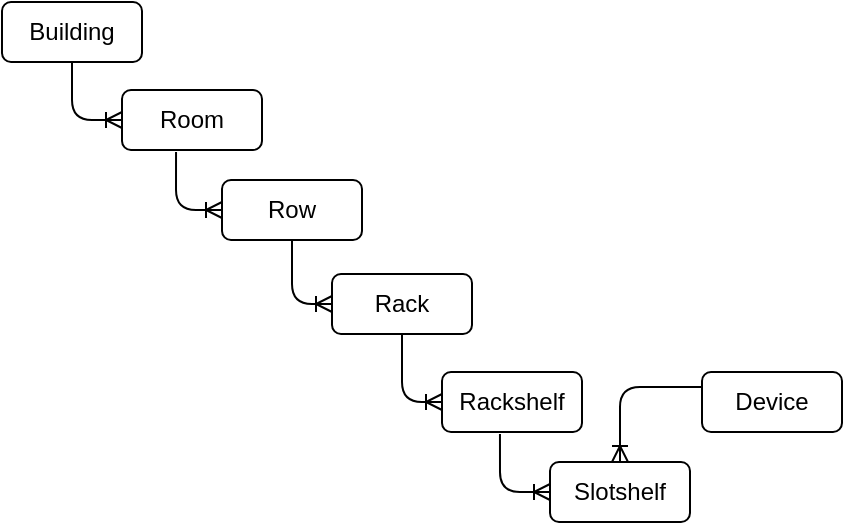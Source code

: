 <mxfile version="13.6.3" type="github">
  <diagram id="R2lEEEUBdFMjLlhIrx00" name="Page-1">
    <mxGraphModel dx="868" dy="482" grid="1" gridSize="10" guides="1" tooltips="1" connect="1" arrows="1" fold="1" page="1" pageScale="1" pageWidth="850" pageHeight="1100" math="0" shadow="0" extFonts="Permanent Marker^https://fonts.googleapis.com/css?family=Permanent+Marker">
      <root>
        <mxCell id="0" />
        <mxCell id="1" parent="0" />
        <mxCell id="aUK7VGP08PDLoWHzHucG-1" value="Building" style="rounded=1;whiteSpace=wrap;html=1;" vertex="1" parent="1">
          <mxGeometry x="110" y="20" width="70" height="30" as="geometry" />
        </mxCell>
        <mxCell id="aUK7VGP08PDLoWHzHucG-2" value="Room" style="rounded=1;whiteSpace=wrap;html=1;" vertex="1" parent="1">
          <mxGeometry x="170" y="64" width="70" height="30" as="geometry" />
        </mxCell>
        <mxCell id="aUK7VGP08PDLoWHzHucG-3" value="" style="edgeStyle=orthogonalEdgeStyle;fontSize=12;html=1;endArrow=ERoneToMany;exitX=0.5;exitY=1;exitDx=0;exitDy=0;entryX=0;entryY=0.5;entryDx=0;entryDy=0;" edge="1" parent="1" source="aUK7VGP08PDLoWHzHucG-1" target="aUK7VGP08PDLoWHzHucG-2">
          <mxGeometry width="100" height="100" relative="1" as="geometry">
            <mxPoint x="370" y="300" as="sourcePoint" />
            <mxPoint x="470" y="200" as="targetPoint" />
          </mxGeometry>
        </mxCell>
        <mxCell id="aUK7VGP08PDLoWHzHucG-4" value="Row" style="rounded=1;whiteSpace=wrap;html=1;" vertex="1" parent="1">
          <mxGeometry x="220" y="109" width="70" height="30" as="geometry" />
        </mxCell>
        <mxCell id="aUK7VGP08PDLoWHzHucG-5" value="" style="edgeStyle=orthogonalEdgeStyle;fontSize=12;html=1;endArrow=ERoneToMany;exitX=0.386;exitY=1.033;exitDx=0;exitDy=0;entryX=0;entryY=0.5;entryDx=0;entryDy=0;exitPerimeter=0;" edge="1" parent="1" source="aUK7VGP08PDLoWHzHucG-2" target="aUK7VGP08PDLoWHzHucG-4">
          <mxGeometry width="100" height="100" relative="1" as="geometry">
            <mxPoint x="145" y="120" as="sourcePoint" />
            <mxPoint x="170" y="149" as="targetPoint" />
          </mxGeometry>
        </mxCell>
        <mxCell id="aUK7VGP08PDLoWHzHucG-6" value="Rack" style="rounded=1;whiteSpace=wrap;html=1;" vertex="1" parent="1">
          <mxGeometry x="275" y="156" width="70" height="30" as="geometry" />
        </mxCell>
        <mxCell id="aUK7VGP08PDLoWHzHucG-8" value="" style="edgeStyle=orthogonalEdgeStyle;fontSize=12;html=1;endArrow=ERoneToMany;entryX=0;entryY=0.5;entryDx=0;entryDy=0;" edge="1" parent="1" source="aUK7VGP08PDLoWHzHucG-4" target="aUK7VGP08PDLoWHzHucG-6">
          <mxGeometry width="100" height="100" relative="1" as="geometry">
            <mxPoint x="260" y="140" as="sourcePoint" />
            <mxPoint x="230" y="134" as="targetPoint" />
          </mxGeometry>
        </mxCell>
        <mxCell id="aUK7VGP08PDLoWHzHucG-9" value="Rackshelf" style="rounded=1;whiteSpace=wrap;html=1;" vertex="1" parent="1">
          <mxGeometry x="330" y="205" width="70" height="30" as="geometry" />
        </mxCell>
        <mxCell id="aUK7VGP08PDLoWHzHucG-10" value="" style="edgeStyle=orthogonalEdgeStyle;fontSize=12;html=1;endArrow=ERoneToMany;entryX=0;entryY=0.5;entryDx=0;entryDy=0;exitX=0.5;exitY=1;exitDx=0;exitDy=0;" edge="1" parent="1" source="aUK7VGP08PDLoWHzHucG-6" target="aUK7VGP08PDLoWHzHucG-9">
          <mxGeometry width="100" height="100" relative="1" as="geometry">
            <mxPoint x="265" y="149" as="sourcePoint" />
            <mxPoint x="285" y="181" as="targetPoint" />
          </mxGeometry>
        </mxCell>
        <mxCell id="aUK7VGP08PDLoWHzHucG-12" value="Slotshelf" style="rounded=1;whiteSpace=wrap;html=1;" vertex="1" parent="1">
          <mxGeometry x="384" y="250" width="70" height="30" as="geometry" />
        </mxCell>
        <mxCell id="aUK7VGP08PDLoWHzHucG-13" value="" style="edgeStyle=orthogonalEdgeStyle;fontSize=12;html=1;endArrow=ERoneToMany;exitX=0.414;exitY=1.033;exitDx=0;exitDy=0;exitPerimeter=0;entryX=0;entryY=0.5;entryDx=0;entryDy=0;" edge="1" parent="1" source="aUK7VGP08PDLoWHzHucG-9" target="aUK7VGP08PDLoWHzHucG-12">
          <mxGeometry width="100" height="100" relative="1" as="geometry">
            <mxPoint x="320" y="196" as="sourcePoint" />
            <mxPoint x="320" y="300" as="targetPoint" />
          </mxGeometry>
        </mxCell>
        <mxCell id="aUK7VGP08PDLoWHzHucG-14" value="Device" style="rounded=1;whiteSpace=wrap;html=1;" vertex="1" parent="1">
          <mxGeometry x="460" y="205" width="70" height="30" as="geometry" />
        </mxCell>
        <mxCell id="aUK7VGP08PDLoWHzHucG-15" value="" style="edgeStyle=orthogonalEdgeStyle;fontSize=12;html=1;endArrow=ERoneToMany;exitX=0;exitY=0.25;exitDx=0;exitDy=0;" edge="1" parent="1" source="aUK7VGP08PDLoWHzHucG-14" target="aUK7VGP08PDLoWHzHucG-12">
          <mxGeometry width="100" height="100" relative="1" as="geometry">
            <mxPoint x="368.98" y="245.99" as="sourcePoint" />
            <mxPoint x="394" y="275" as="targetPoint" />
          </mxGeometry>
        </mxCell>
      </root>
    </mxGraphModel>
  </diagram>
</mxfile>
